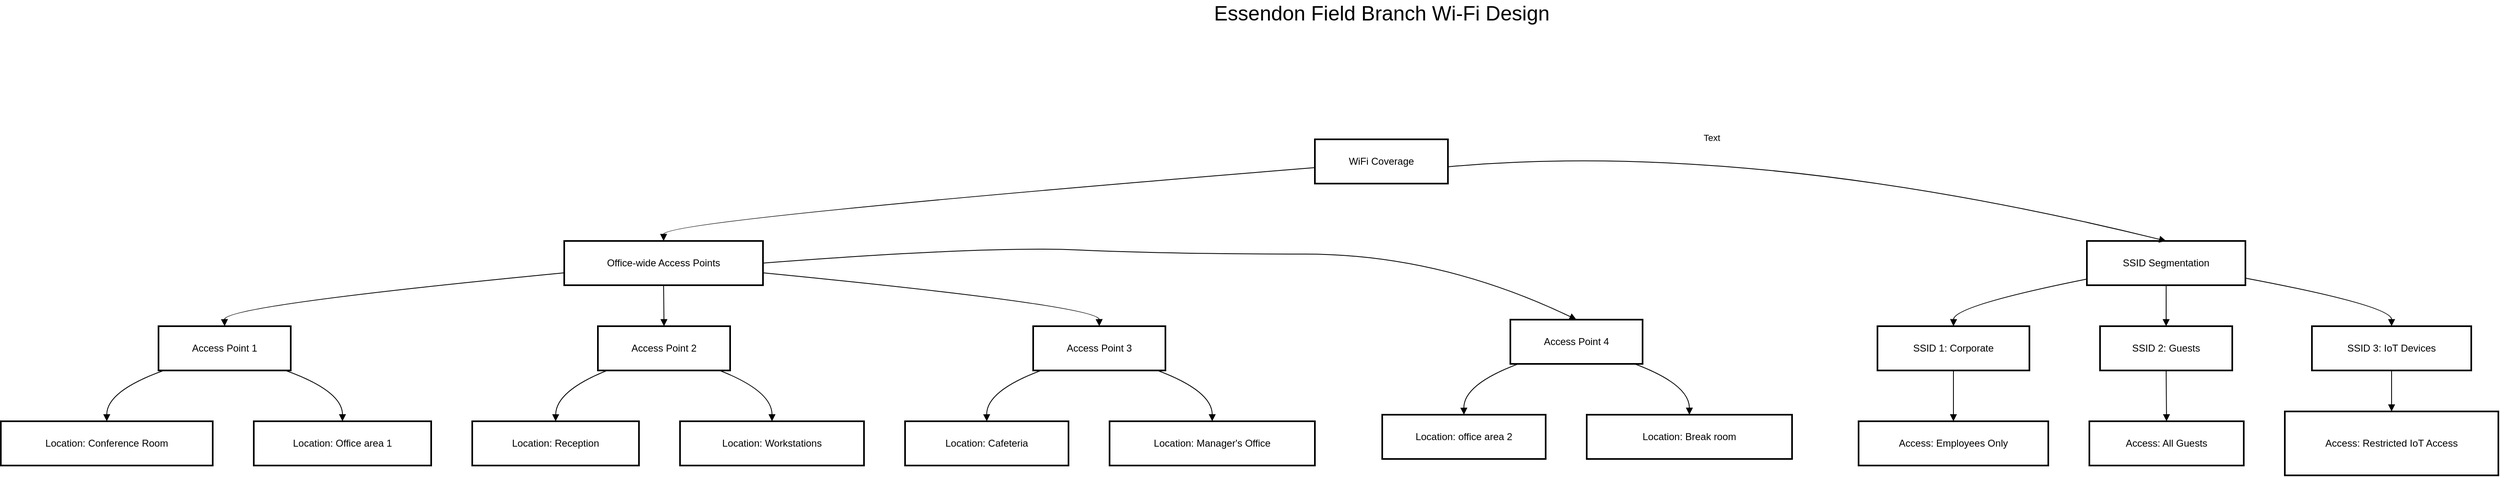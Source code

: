 <mxfile version="26.2.14">
  <diagram name="Page-1" id="c37626ed-c26b-45fb-9056-f9ebc6bb27b6">
    <mxGraphModel dx="3565" dy="1878" grid="1" gridSize="10" guides="1" tooltips="1" connect="1" arrows="1" fold="1" page="1" pageScale="1" pageWidth="1100" pageHeight="850" background="none" math="0" shadow="0">
      <root>
        <mxCell id="0" />
        <mxCell id="1" parent="0" />
        <mxCell id="7zI4aaA8HdaOtIRO0uoj-1" value="&lt;font style=&quot;font-size: 25px;&quot;&gt;Essendon Field Branch Wi-Fi Design&lt;/font&gt;" style="text;html=1;align=center;verticalAlign=middle;whiteSpace=wrap;rounded=0;" vertex="1" parent="1">
          <mxGeometry x="1441.5" y="10" width="495" height="30" as="geometry" />
        </mxCell>
        <mxCell id="7zI4aaA8HdaOtIRO0uoj-3" value="WiFi Coverage" style="whiteSpace=wrap;strokeWidth=2;" vertex="1" parent="1">
          <mxGeometry x="1608" y="180" width="162" height="54" as="geometry" />
        </mxCell>
        <mxCell id="7zI4aaA8HdaOtIRO0uoj-4" value="Office-wide Access Points" style="whiteSpace=wrap;strokeWidth=2;" vertex="1" parent="1">
          <mxGeometry x="694" y="304" width="242" height="54" as="geometry" />
        </mxCell>
        <mxCell id="7zI4aaA8HdaOtIRO0uoj-5" value="SSID Segmentation" style="whiteSpace=wrap;strokeWidth=2;" vertex="1" parent="1">
          <mxGeometry x="2548" y="304" width="193" height="54" as="geometry" />
        </mxCell>
        <mxCell id="7zI4aaA8HdaOtIRO0uoj-6" value="Access Point 1" style="whiteSpace=wrap;strokeWidth=2;" vertex="1" parent="1">
          <mxGeometry x="200" y="408" width="161" height="54" as="geometry" />
        </mxCell>
        <mxCell id="7zI4aaA8HdaOtIRO0uoj-7" value="Access Point 2" style="whiteSpace=wrap;strokeWidth=2;" vertex="1" parent="1">
          <mxGeometry x="735" y="408" width="161" height="54" as="geometry" />
        </mxCell>
        <mxCell id="7zI4aaA8HdaOtIRO0uoj-8" value="Access Point 3" style="whiteSpace=wrap;strokeWidth=2;" vertex="1" parent="1">
          <mxGeometry x="1265" y="408" width="161" height="54" as="geometry" />
        </mxCell>
        <mxCell id="7zI4aaA8HdaOtIRO0uoj-9" value="Location: Conference Room" style="whiteSpace=wrap;strokeWidth=2;" vertex="1" parent="1">
          <mxGeometry x="8" y="524" width="258" height="54" as="geometry" />
        </mxCell>
        <mxCell id="7zI4aaA8HdaOtIRO0uoj-10" value="Location: Office area 1" style="whiteSpace=wrap;strokeWidth=2;" vertex="1" parent="1">
          <mxGeometry x="316" y="524" width="216" height="54" as="geometry" />
        </mxCell>
        <mxCell id="7zI4aaA8HdaOtIRO0uoj-11" value="Location: Reception" style="whiteSpace=wrap;strokeWidth=2;" vertex="1" parent="1">
          <mxGeometry x="582" y="524" width="203" height="54" as="geometry" />
        </mxCell>
        <mxCell id="7zI4aaA8HdaOtIRO0uoj-12" value="Location: Workstations" style="whiteSpace=wrap;strokeWidth=2;" vertex="1" parent="1">
          <mxGeometry x="835" y="524" width="224" height="54" as="geometry" />
        </mxCell>
        <mxCell id="7zI4aaA8HdaOtIRO0uoj-13" value="Location: Cafeteria" style="whiteSpace=wrap;strokeWidth=2;" vertex="1" parent="1">
          <mxGeometry x="1109" y="524" width="199" height="54" as="geometry" />
        </mxCell>
        <mxCell id="7zI4aaA8HdaOtIRO0uoj-14" value="Location: Manager&#39;s Office" style="whiteSpace=wrap;strokeWidth=2;" vertex="1" parent="1">
          <mxGeometry x="1358" y="524" width="250" height="54" as="geometry" />
        </mxCell>
        <mxCell id="7zI4aaA8HdaOtIRO0uoj-15" value="SSID 1: Corporate" style="whiteSpace=wrap;strokeWidth=2;" vertex="1" parent="1">
          <mxGeometry x="2293" y="408" width="185" height="54" as="geometry" />
        </mxCell>
        <mxCell id="7zI4aaA8HdaOtIRO0uoj-16" value="SSID 2: Guests" style="whiteSpace=wrap;strokeWidth=2;" vertex="1" parent="1">
          <mxGeometry x="2564" y="408" width="161" height="54" as="geometry" />
        </mxCell>
        <mxCell id="7zI4aaA8HdaOtIRO0uoj-17" value="SSID 3: IoT Devices" style="whiteSpace=wrap;strokeWidth=2;" vertex="1" parent="1">
          <mxGeometry x="2822" y="408" width="194" height="54" as="geometry" />
        </mxCell>
        <mxCell id="7zI4aaA8HdaOtIRO0uoj-18" value="Access: Employees Only" style="whiteSpace=wrap;strokeWidth=2;" vertex="1" parent="1">
          <mxGeometry x="2270" y="524" width="231" height="54" as="geometry" />
        </mxCell>
        <mxCell id="7zI4aaA8HdaOtIRO0uoj-19" value="Access: All Guests" style="whiteSpace=wrap;strokeWidth=2;" vertex="1" parent="1">
          <mxGeometry x="2551" y="524" width="188" height="54" as="geometry" />
        </mxCell>
        <mxCell id="7zI4aaA8HdaOtIRO0uoj-20" value="Access: Restricted IoT Access" style="whiteSpace=wrap;strokeWidth=2;" vertex="1" parent="1">
          <mxGeometry x="2789" y="512" width="260" height="78" as="geometry" />
        </mxCell>
        <mxCell id="7zI4aaA8HdaOtIRO0uoj-21" value="" style="curved=1;startArrow=none;endArrow=block;exitX=0;exitY=0.64;entryX=0.5;entryY=0;" edge="1" parent="1" source="7zI4aaA8HdaOtIRO0uoj-3" target="7zI4aaA8HdaOtIRO0uoj-4">
          <mxGeometry relative="1" as="geometry">
            <Array as="points">
              <mxPoint x="815" y="279" />
            </Array>
          </mxGeometry>
        </mxCell>
        <mxCell id="7zI4aaA8HdaOtIRO0uoj-22" value="" style="curved=1;startArrow=none;endArrow=block;exitX=1;exitY=0.62;entryX=0.5;entryY=0;" edge="1" parent="1" source="7zI4aaA8HdaOtIRO0uoj-3" target="7zI4aaA8HdaOtIRO0uoj-5">
          <mxGeometry relative="1" as="geometry">
            <Array as="points">
              <mxPoint x="2140" y="180" />
            </Array>
          </mxGeometry>
        </mxCell>
        <mxCell id="7zI4aaA8HdaOtIRO0uoj-46" value="Text" style="edgeLabel;html=1;align=center;verticalAlign=middle;resizable=0;points=[];" vertex="1" connectable="0" parent="7zI4aaA8HdaOtIRO0uoj-22">
          <mxGeometry x="-0.275" y="7" relative="1" as="geometry">
            <mxPoint as="offset" />
          </mxGeometry>
        </mxCell>
        <mxCell id="7zI4aaA8HdaOtIRO0uoj-23" value="" style="curved=1;startArrow=none;endArrow=block;exitX=0;exitY=0.72;entryX=0.5;entryY=0;" edge="1" parent="1" source="7zI4aaA8HdaOtIRO0uoj-4" target="7zI4aaA8HdaOtIRO0uoj-6">
          <mxGeometry relative="1" as="geometry">
            <Array as="points">
              <mxPoint x="280" y="383" />
            </Array>
          </mxGeometry>
        </mxCell>
        <mxCell id="7zI4aaA8HdaOtIRO0uoj-24" value="" style="curved=1;startArrow=none;endArrow=block;exitX=0.5;exitY=1;entryX=0.5;entryY=0;" edge="1" parent="1" source="7zI4aaA8HdaOtIRO0uoj-4" target="7zI4aaA8HdaOtIRO0uoj-7">
          <mxGeometry relative="1" as="geometry">
            <Array as="points" />
          </mxGeometry>
        </mxCell>
        <mxCell id="7zI4aaA8HdaOtIRO0uoj-25" value="" style="curved=1;startArrow=none;endArrow=block;exitX=1;exitY=0.72;entryX=0.5;entryY=0;" edge="1" parent="1" source="7zI4aaA8HdaOtIRO0uoj-4" target="7zI4aaA8HdaOtIRO0uoj-8">
          <mxGeometry relative="1" as="geometry">
            <Array as="points">
              <mxPoint x="1345" y="383" />
            </Array>
          </mxGeometry>
        </mxCell>
        <mxCell id="7zI4aaA8HdaOtIRO0uoj-26" value="" style="curved=1;startArrow=none;endArrow=block;exitX=0.04;exitY=1;entryX=0.5;entryY=0;" edge="1" parent="1" source="7zI4aaA8HdaOtIRO0uoj-6" target="7zI4aaA8HdaOtIRO0uoj-9">
          <mxGeometry relative="1" as="geometry">
            <Array as="points">
              <mxPoint x="137" y="487" />
            </Array>
          </mxGeometry>
        </mxCell>
        <mxCell id="7zI4aaA8HdaOtIRO0uoj-27" value="" style="curved=1;startArrow=none;endArrow=block;exitX=0.96;exitY=1;entryX=0.5;entryY=0;" edge="1" parent="1" source="7zI4aaA8HdaOtIRO0uoj-6" target="7zI4aaA8HdaOtIRO0uoj-10">
          <mxGeometry relative="1" as="geometry">
            <Array as="points">
              <mxPoint x="424" y="487" />
            </Array>
          </mxGeometry>
        </mxCell>
        <mxCell id="7zI4aaA8HdaOtIRO0uoj-28" value="" style="curved=1;startArrow=none;endArrow=block;exitX=0.07;exitY=1;entryX=0.5;entryY=0;" edge="1" parent="1" source="7zI4aaA8HdaOtIRO0uoj-7" target="7zI4aaA8HdaOtIRO0uoj-11">
          <mxGeometry relative="1" as="geometry">
            <Array as="points">
              <mxPoint x="684" y="487" />
            </Array>
          </mxGeometry>
        </mxCell>
        <mxCell id="7zI4aaA8HdaOtIRO0uoj-29" value="" style="curved=1;startArrow=none;endArrow=block;exitX=0.92;exitY=1;entryX=0.5;entryY=0;" edge="1" parent="1" source="7zI4aaA8HdaOtIRO0uoj-7" target="7zI4aaA8HdaOtIRO0uoj-12">
          <mxGeometry relative="1" as="geometry">
            <Array as="points">
              <mxPoint x="947" y="487" />
            </Array>
          </mxGeometry>
        </mxCell>
        <mxCell id="7zI4aaA8HdaOtIRO0uoj-30" value="" style="curved=1;startArrow=none;endArrow=block;exitX=0.06;exitY=1;entryX=0.5;entryY=0;" edge="1" parent="1" source="7zI4aaA8HdaOtIRO0uoj-8" target="7zI4aaA8HdaOtIRO0uoj-13">
          <mxGeometry relative="1" as="geometry">
            <Array as="points">
              <mxPoint x="1208" y="487" />
            </Array>
          </mxGeometry>
        </mxCell>
        <mxCell id="7zI4aaA8HdaOtIRO0uoj-31" value="" style="curved=1;startArrow=none;endArrow=block;exitX=0.94;exitY=1;entryX=0.5;entryY=0;" edge="1" parent="1" source="7zI4aaA8HdaOtIRO0uoj-8" target="7zI4aaA8HdaOtIRO0uoj-14">
          <mxGeometry relative="1" as="geometry">
            <Array as="points">
              <mxPoint x="1483" y="487" />
            </Array>
          </mxGeometry>
        </mxCell>
        <mxCell id="7zI4aaA8HdaOtIRO0uoj-32" value="" style="curved=1;startArrow=none;endArrow=block;exitX=0;exitY=0.86;entryX=0.5;entryY=0;" edge="1" parent="1" source="7zI4aaA8HdaOtIRO0uoj-5" target="7zI4aaA8HdaOtIRO0uoj-15">
          <mxGeometry relative="1" as="geometry">
            <Array as="points">
              <mxPoint x="2386" y="383" />
            </Array>
          </mxGeometry>
        </mxCell>
        <mxCell id="7zI4aaA8HdaOtIRO0uoj-33" value="" style="curved=1;startArrow=none;endArrow=block;exitX=0.5;exitY=1;entryX=0.5;entryY=0;" edge="1" parent="1" source="7zI4aaA8HdaOtIRO0uoj-5" target="7zI4aaA8HdaOtIRO0uoj-16">
          <mxGeometry relative="1" as="geometry">
            <Array as="points" />
          </mxGeometry>
        </mxCell>
        <mxCell id="7zI4aaA8HdaOtIRO0uoj-34" value="" style="curved=1;startArrow=none;endArrow=block;exitX=1;exitY=0.84;entryX=0.5;entryY=0;" edge="1" parent="1" source="7zI4aaA8HdaOtIRO0uoj-5" target="7zI4aaA8HdaOtIRO0uoj-17">
          <mxGeometry relative="1" as="geometry">
            <Array as="points">
              <mxPoint x="2919" y="383" />
            </Array>
          </mxGeometry>
        </mxCell>
        <mxCell id="7zI4aaA8HdaOtIRO0uoj-35" value="" style="curved=1;startArrow=none;endArrow=block;exitX=0.5;exitY=1;entryX=0.5;entryY=0;" edge="1" parent="1" source="7zI4aaA8HdaOtIRO0uoj-15" target="7zI4aaA8HdaOtIRO0uoj-18">
          <mxGeometry relative="1" as="geometry">
            <Array as="points" />
          </mxGeometry>
        </mxCell>
        <mxCell id="7zI4aaA8HdaOtIRO0uoj-36" value="" style="curved=1;startArrow=none;endArrow=block;exitX=0.5;exitY=1;entryX=0.5;entryY=0;" edge="1" parent="1" source="7zI4aaA8HdaOtIRO0uoj-16" target="7zI4aaA8HdaOtIRO0uoj-19">
          <mxGeometry relative="1" as="geometry">
            <Array as="points" />
          </mxGeometry>
        </mxCell>
        <mxCell id="7zI4aaA8HdaOtIRO0uoj-37" value="" style="curved=1;startArrow=none;endArrow=block;exitX=0.5;exitY=1;entryX=0.5;entryY=0;" edge="1" parent="1" source="7zI4aaA8HdaOtIRO0uoj-17" target="7zI4aaA8HdaOtIRO0uoj-20">
          <mxGeometry relative="1" as="geometry">
            <Array as="points" />
          </mxGeometry>
        </mxCell>
        <mxCell id="7zI4aaA8HdaOtIRO0uoj-38" value="Access Point 4" style="whiteSpace=wrap;strokeWidth=2;" vertex="1" parent="1">
          <mxGeometry x="1846" y="400" width="161" height="54" as="geometry" />
        </mxCell>
        <mxCell id="7zI4aaA8HdaOtIRO0uoj-39" value="Location: office area 2" style="whiteSpace=wrap;strokeWidth=2;" vertex="1" parent="1">
          <mxGeometry x="1690" y="516" width="199" height="54" as="geometry" />
        </mxCell>
        <mxCell id="7zI4aaA8HdaOtIRO0uoj-40" value="Location: Break room" style="whiteSpace=wrap;strokeWidth=2;" vertex="1" parent="1">
          <mxGeometry x="1939" y="516" width="250" height="54" as="geometry" />
        </mxCell>
        <mxCell id="7zI4aaA8HdaOtIRO0uoj-41" value="" style="curved=1;startArrow=none;endArrow=block;exitX=0.06;exitY=1;entryX=0.5;entryY=0;" edge="1" parent="1" source="7zI4aaA8HdaOtIRO0uoj-38" target="7zI4aaA8HdaOtIRO0uoj-39">
          <mxGeometry relative="1" as="geometry">
            <Array as="points">
              <mxPoint x="1789" y="479" />
            </Array>
          </mxGeometry>
        </mxCell>
        <mxCell id="7zI4aaA8HdaOtIRO0uoj-42" value="" style="curved=1;startArrow=none;endArrow=block;exitX=0.94;exitY=1;entryX=0.5;entryY=0;" edge="1" parent="1" source="7zI4aaA8HdaOtIRO0uoj-38" target="7zI4aaA8HdaOtIRO0uoj-40">
          <mxGeometry relative="1" as="geometry">
            <Array as="points">
              <mxPoint x="2064" y="479" />
            </Array>
          </mxGeometry>
        </mxCell>
        <mxCell id="7zI4aaA8HdaOtIRO0uoj-45" value="" style="curved=1;startArrow=none;endArrow=block;exitX=1;exitY=0.5;entryX=0.5;entryY=0;entryDx=0;entryDy=0;exitDx=0;exitDy=0;" edge="1" parent="1" source="7zI4aaA8HdaOtIRO0uoj-4" target="7zI4aaA8HdaOtIRO0uoj-38">
          <mxGeometry relative="1" as="geometry">
            <Array as="points">
              <mxPoint x="1210" y="310" />
              <mxPoint x="1430" y="320" />
              <mxPoint x="1760" y="320" />
            </Array>
            <mxPoint x="936" y="331" as="sourcePoint" />
            <mxPoint x="1927" y="400" as="targetPoint" />
          </mxGeometry>
        </mxCell>
      </root>
    </mxGraphModel>
  </diagram>
</mxfile>
